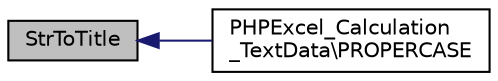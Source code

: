 digraph "StrToTitle"
{
  edge [fontname="Helvetica",fontsize="10",labelfontname="Helvetica",labelfontsize="10"];
  node [fontname="Helvetica",fontsize="10",shape=record];
  rankdir="LR";
  Node129 [label="StrToTitle",height=0.2,width=0.4,color="black", fillcolor="grey75", style="filled", fontcolor="black"];
  Node129 -> Node130 [dir="back",color="midnightblue",fontsize="10",style="solid",fontname="Helvetica"];
  Node130 [label="PHPExcel_Calculation\l_TextData\\PROPERCASE",height=0.2,width=0.4,color="black", fillcolor="white", style="filled",URL="$class_p_h_p_excel___calculation___text_data.html#a3560063d7b1147cde33d11bdde7c7251"];
}
